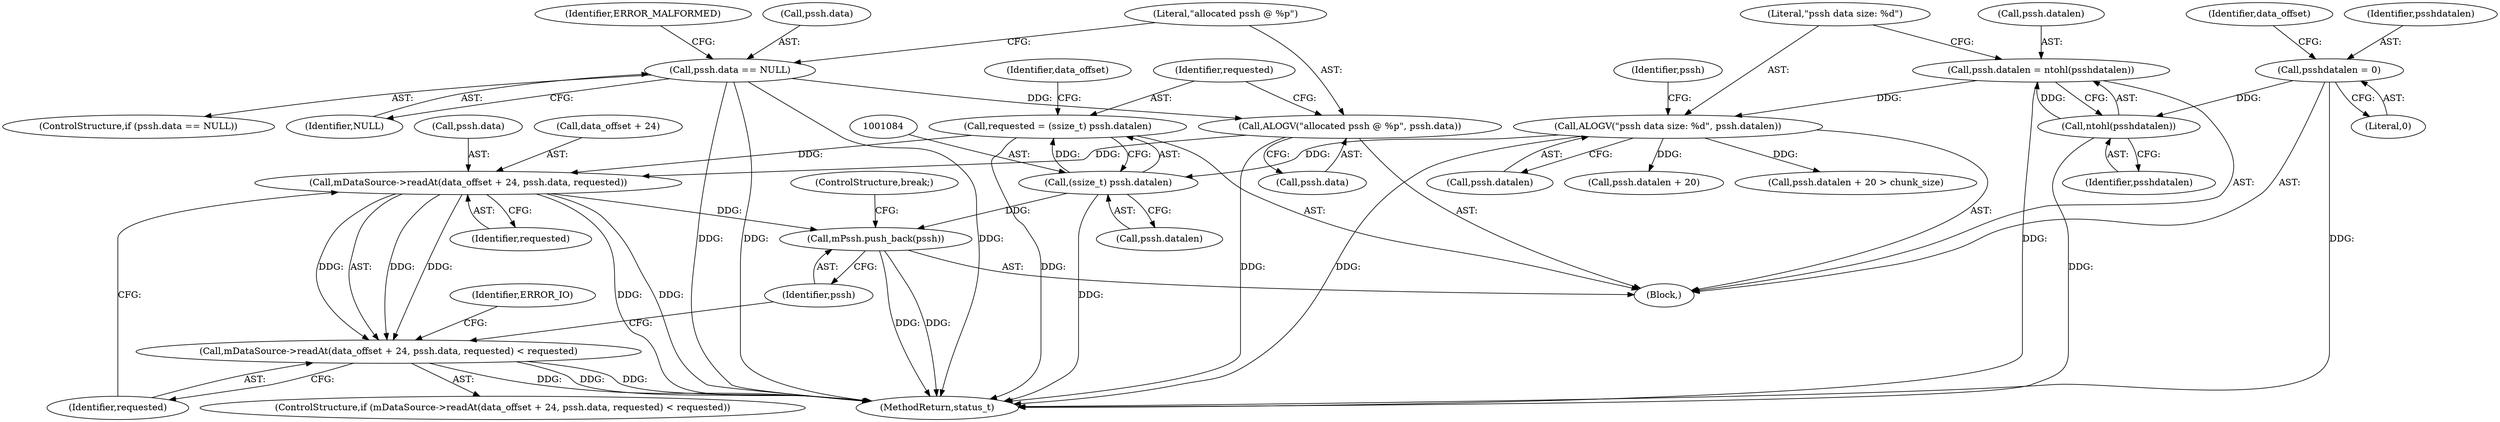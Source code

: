 digraph "0_Android_463a6f807e187828442949d1924e143cf07778c6@API" {
"1001090" [label="(Call,mDataSource->readAt(data_offset + 24, pssh.data, requested))"];
"1001075" [label="(Call,ALOGV(\"allocated pssh @ %p\", pssh.data))"];
"1001067" [label="(Call,pssh.data == NULL)"];
"1001081" [label="(Call,requested = (ssize_t) pssh.datalen)"];
"1001083" [label="(Call,(ssize_t) pssh.datalen)"];
"1001043" [label="(Call,ALOGV(\"pssh data size: %d\", pssh.datalen))"];
"1001037" [label="(Call,pssh.datalen = ntohl(psshdatalen))"];
"1001041" [label="(Call,ntohl(psshdatalen))"];
"1001021" [label="(Call,psshdatalen = 0)"];
"1001089" [label="(Call,mDataSource->readAt(data_offset + 24, pssh.data, requested) < requested)"];
"1001102" [label="(Call,mPssh.push_back(pssh))"];
"1001094" [label="(Call,pssh.data)"];
"1001092" [label="(Identifier,data_offset)"];
"1001044" [label="(Literal,\"pssh data size: %d\")"];
"1001081" [label="(Call,requested = (ssize_t) pssh.datalen)"];
"1001089" [label="(Call,mDataSource->readAt(data_offset + 24, pssh.data, requested) < requested)"];
"1001103" [label="(Identifier,pssh)"];
"1001097" [label="(Identifier,requested)"];
"1001052" [label="(Identifier,pssh)"];
"1001042" [label="(Identifier,psshdatalen)"];
"1001083" [label="(Call,(ssize_t) pssh.datalen)"];
"1001101" [label="(Identifier,ERROR_IO)"];
"1001066" [label="(ControlStructure,if (pssh.data == NULL))"];
"1001028" [label="(Identifier,data_offset)"];
"1001021" [label="(Call,psshdatalen = 0)"];
"1001068" [label="(Call,pssh.data)"];
"1001091" [label="(Call,data_offset + 24)"];
"1001043" [label="(Call,ALOGV(\"pssh data size: %d\", pssh.datalen))"];
"1000999" [label="(Block,)"];
"1001082" [label="(Identifier,requested)"];
"1001038" [label="(Call,pssh.datalen)"];
"1001098" [label="(Identifier,requested)"];
"1001041" [label="(Call,ntohl(psshdatalen))"];
"1001077" [label="(Call,pssh.data)"];
"1001050" [label="(Call,pssh.datalen + 20)"];
"1001067" [label="(Call,pssh.data == NULL)"];
"1001104" [label="(ControlStructure,break;)"];
"1001085" [label="(Call,pssh.datalen)"];
"1001071" [label="(Identifier,NULL)"];
"1002911" [label="(MethodReturn,status_t)"];
"1001076" [label="(Literal,\"allocated pssh @ %p\")"];
"1001045" [label="(Call,pssh.datalen)"];
"1001075" [label="(Call,ALOGV(\"allocated pssh @ %p\", pssh.data))"];
"1001088" [label="(ControlStructure,if (mDataSource->readAt(data_offset + 24, pssh.data, requested) < requested))"];
"1001023" [label="(Literal,0)"];
"1001037" [label="(Call,pssh.datalen = ntohl(psshdatalen))"];
"1001022" [label="(Identifier,psshdatalen)"];
"1001049" [label="(Call,pssh.datalen + 20 > chunk_size)"];
"1001102" [label="(Call,mPssh.push_back(pssh))"];
"1001074" [label="(Identifier,ERROR_MALFORMED)"];
"1001090" [label="(Call,mDataSource->readAt(data_offset + 24, pssh.data, requested))"];
"1001090" -> "1001089"  [label="AST: "];
"1001090" -> "1001097"  [label="CFG: "];
"1001091" -> "1001090"  [label="AST: "];
"1001094" -> "1001090"  [label="AST: "];
"1001097" -> "1001090"  [label="AST: "];
"1001098" -> "1001090"  [label="CFG: "];
"1001090" -> "1002911"  [label="DDG: "];
"1001090" -> "1002911"  [label="DDG: "];
"1001090" -> "1001089"  [label="DDG: "];
"1001090" -> "1001089"  [label="DDG: "];
"1001090" -> "1001089"  [label="DDG: "];
"1001075" -> "1001090"  [label="DDG: "];
"1001081" -> "1001090"  [label="DDG: "];
"1001090" -> "1001102"  [label="DDG: "];
"1001075" -> "1000999"  [label="AST: "];
"1001075" -> "1001077"  [label="CFG: "];
"1001076" -> "1001075"  [label="AST: "];
"1001077" -> "1001075"  [label="AST: "];
"1001082" -> "1001075"  [label="CFG: "];
"1001075" -> "1002911"  [label="DDG: "];
"1001067" -> "1001075"  [label="DDG: "];
"1001067" -> "1001066"  [label="AST: "];
"1001067" -> "1001071"  [label="CFG: "];
"1001068" -> "1001067"  [label="AST: "];
"1001071" -> "1001067"  [label="AST: "];
"1001074" -> "1001067"  [label="CFG: "];
"1001076" -> "1001067"  [label="CFG: "];
"1001067" -> "1002911"  [label="DDG: "];
"1001067" -> "1002911"  [label="DDG: "];
"1001067" -> "1002911"  [label="DDG: "];
"1001081" -> "1000999"  [label="AST: "];
"1001081" -> "1001083"  [label="CFG: "];
"1001082" -> "1001081"  [label="AST: "];
"1001083" -> "1001081"  [label="AST: "];
"1001092" -> "1001081"  [label="CFG: "];
"1001081" -> "1002911"  [label="DDG: "];
"1001083" -> "1001081"  [label="DDG: "];
"1001083" -> "1001085"  [label="CFG: "];
"1001084" -> "1001083"  [label="AST: "];
"1001085" -> "1001083"  [label="AST: "];
"1001083" -> "1002911"  [label="DDG: "];
"1001043" -> "1001083"  [label="DDG: "];
"1001083" -> "1001102"  [label="DDG: "];
"1001043" -> "1000999"  [label="AST: "];
"1001043" -> "1001045"  [label="CFG: "];
"1001044" -> "1001043"  [label="AST: "];
"1001045" -> "1001043"  [label="AST: "];
"1001052" -> "1001043"  [label="CFG: "];
"1001043" -> "1002911"  [label="DDG: "];
"1001037" -> "1001043"  [label="DDG: "];
"1001043" -> "1001049"  [label="DDG: "];
"1001043" -> "1001050"  [label="DDG: "];
"1001037" -> "1000999"  [label="AST: "];
"1001037" -> "1001041"  [label="CFG: "];
"1001038" -> "1001037"  [label="AST: "];
"1001041" -> "1001037"  [label="AST: "];
"1001044" -> "1001037"  [label="CFG: "];
"1001037" -> "1002911"  [label="DDG: "];
"1001041" -> "1001037"  [label="DDG: "];
"1001041" -> "1001042"  [label="CFG: "];
"1001042" -> "1001041"  [label="AST: "];
"1001041" -> "1002911"  [label="DDG: "];
"1001021" -> "1001041"  [label="DDG: "];
"1001021" -> "1000999"  [label="AST: "];
"1001021" -> "1001023"  [label="CFG: "];
"1001022" -> "1001021"  [label="AST: "];
"1001023" -> "1001021"  [label="AST: "];
"1001028" -> "1001021"  [label="CFG: "];
"1001021" -> "1002911"  [label="DDG: "];
"1001089" -> "1001088"  [label="AST: "];
"1001089" -> "1001098"  [label="CFG: "];
"1001098" -> "1001089"  [label="AST: "];
"1001101" -> "1001089"  [label="CFG: "];
"1001103" -> "1001089"  [label="CFG: "];
"1001089" -> "1002911"  [label="DDG: "];
"1001089" -> "1002911"  [label="DDG: "];
"1001089" -> "1002911"  [label="DDG: "];
"1001102" -> "1000999"  [label="AST: "];
"1001102" -> "1001103"  [label="CFG: "];
"1001103" -> "1001102"  [label="AST: "];
"1001104" -> "1001102"  [label="CFG: "];
"1001102" -> "1002911"  [label="DDG: "];
"1001102" -> "1002911"  [label="DDG: "];
}

